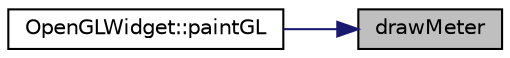 digraph "drawMeter"
{
 // LATEX_PDF_SIZE
  edge [fontname="Helvetica",fontsize="10",labelfontname="Helvetica",labelfontsize="10"];
  node [fontname="Helvetica",fontsize="10",shape=record];
  rankdir="RL";
  Node1 [label="drawMeter",height=0.2,width=0.4,color="black", fillcolor="grey75", style="filled", fontcolor="black",tooltip=" "];
  Node1 -> Node2 [dir="back",color="midnightblue",fontsize="10",style="solid",fontname="Helvetica"];
  Node2 [label="OpenGLWidget::paintGL",height=0.2,width=0.4,color="black", fillcolor="white", style="filled",URL="$classOpenGLWidget.html#a260a543726f601659cbd1809b90f9e4b",tooltip=" "];
}
